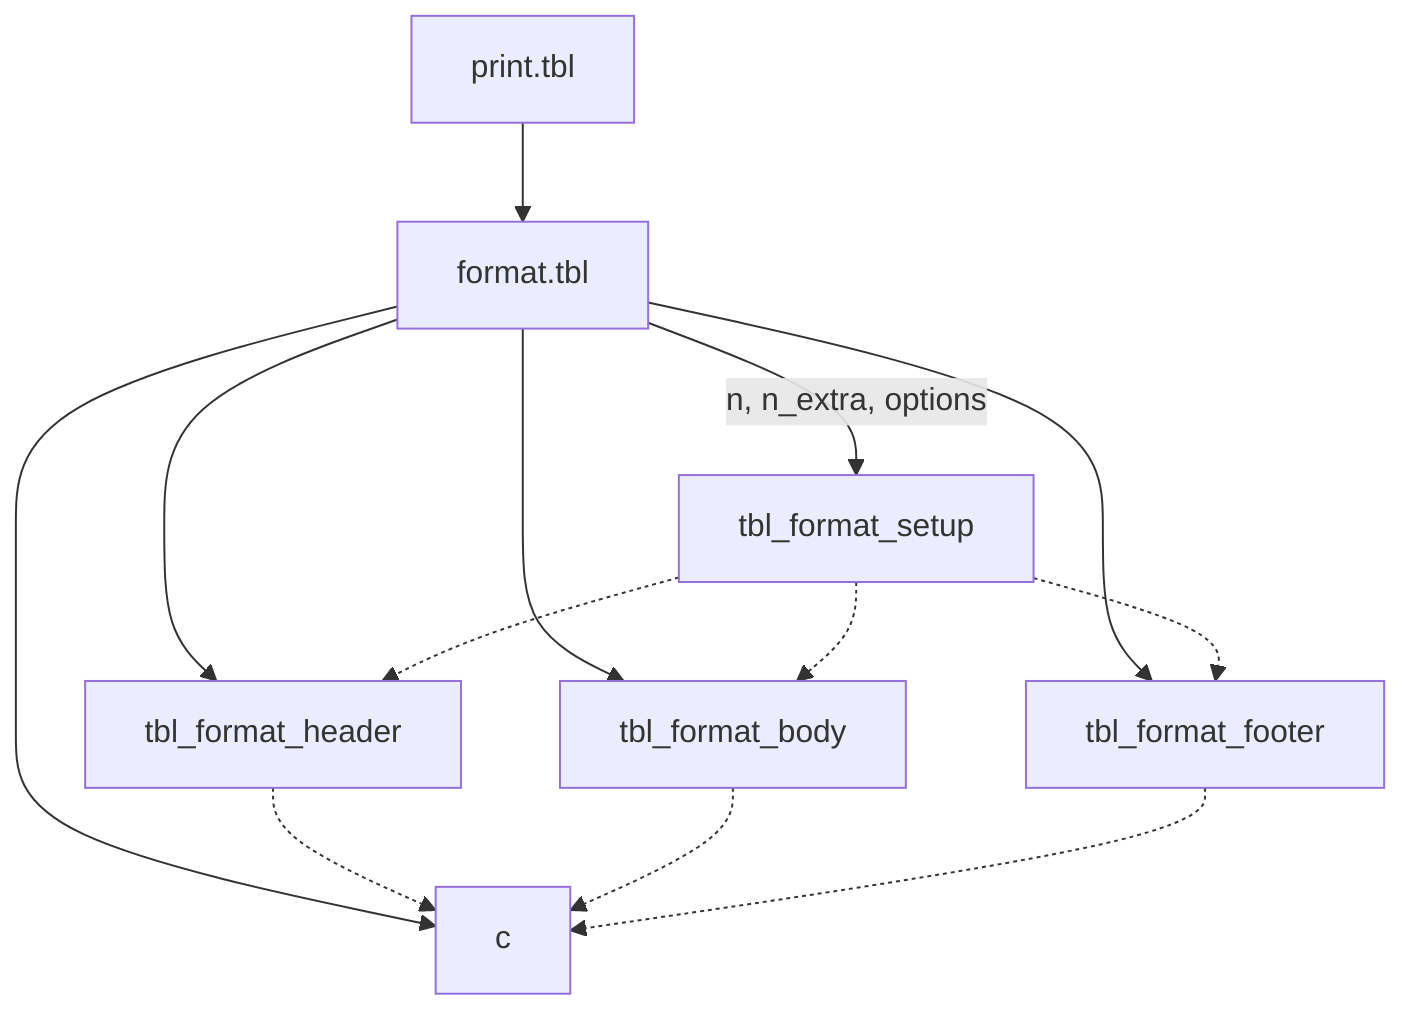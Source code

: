 graph TD
  print.tbl --> format.tbl
  format.tbl -- "n, n_extra, options" --> tbl_format_setup
  format.tbl --> tbl_format_header
  format.tbl --> tbl_format_body
  format.tbl --> tbl_format_footer
  tbl_format_setup -.-> tbl_format_header
  tbl_format_setup -.-> tbl_format_body
  tbl_format_setup -.-> tbl_format_footer
  format.tbl --> c
  tbl_format_header -.-> c
  tbl_format_body -.-> c
  tbl_format_footer -.-> c